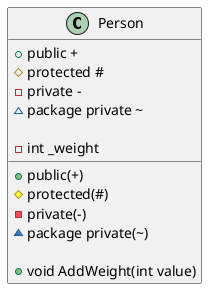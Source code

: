 @startuml
' アクセス修飾子
'  + : public
'  # : protected
'  - : private
'  ~ : package private

class Person {
    +public +
    #protected #
    -private -
    ~ package private ~

    -int _weight

    +public(+)
    #protected(#)
    -private(-)
    ~ package private(~)

    +void AddWeight(int value)
}
@enduml